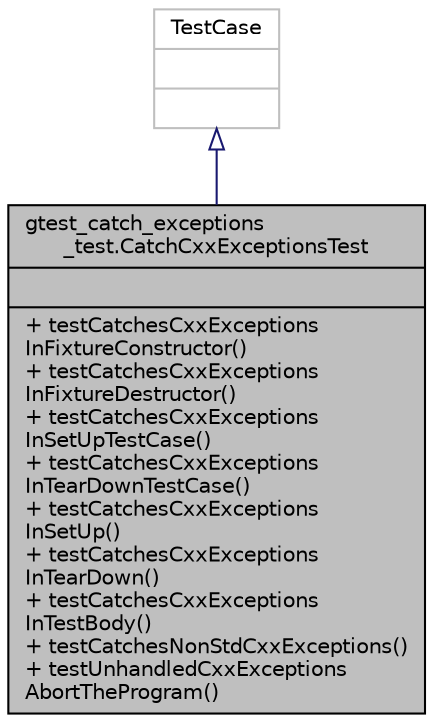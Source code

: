 digraph "gtest_catch_exceptions_test.CatchCxxExceptionsTest"
{
  edge [fontname="Helvetica",fontsize="10",labelfontname="Helvetica",labelfontsize="10"];
  node [fontname="Helvetica",fontsize="10",shape=record];
  Node2 [label="{gtest_catch_exceptions\l_test.CatchCxxExceptionsTest\n||+ testCatchesCxxExceptions\lInFixtureConstructor()\l+ testCatchesCxxExceptions\lInFixtureDestructor()\l+ testCatchesCxxExceptions\lInSetUpTestCase()\l+ testCatchesCxxExceptions\lInTearDownTestCase()\l+ testCatchesCxxExceptions\lInSetUp()\l+ testCatchesCxxExceptions\lInTearDown()\l+ testCatchesCxxExceptions\lInTestBody()\l+ testCatchesNonStdCxxExceptions()\l+ testUnhandledCxxExceptions\lAbortTheProgram()\l}",height=0.2,width=0.4,color="black", fillcolor="grey75", style="filled", fontcolor="black"];
  Node3 -> Node2 [dir="back",color="midnightblue",fontsize="10",style="solid",arrowtail="onormal",fontname="Helvetica"];
  Node3 [label="{TestCase\n||}",height=0.2,width=0.4,color="grey75", fillcolor="white", style="filled"];
}
